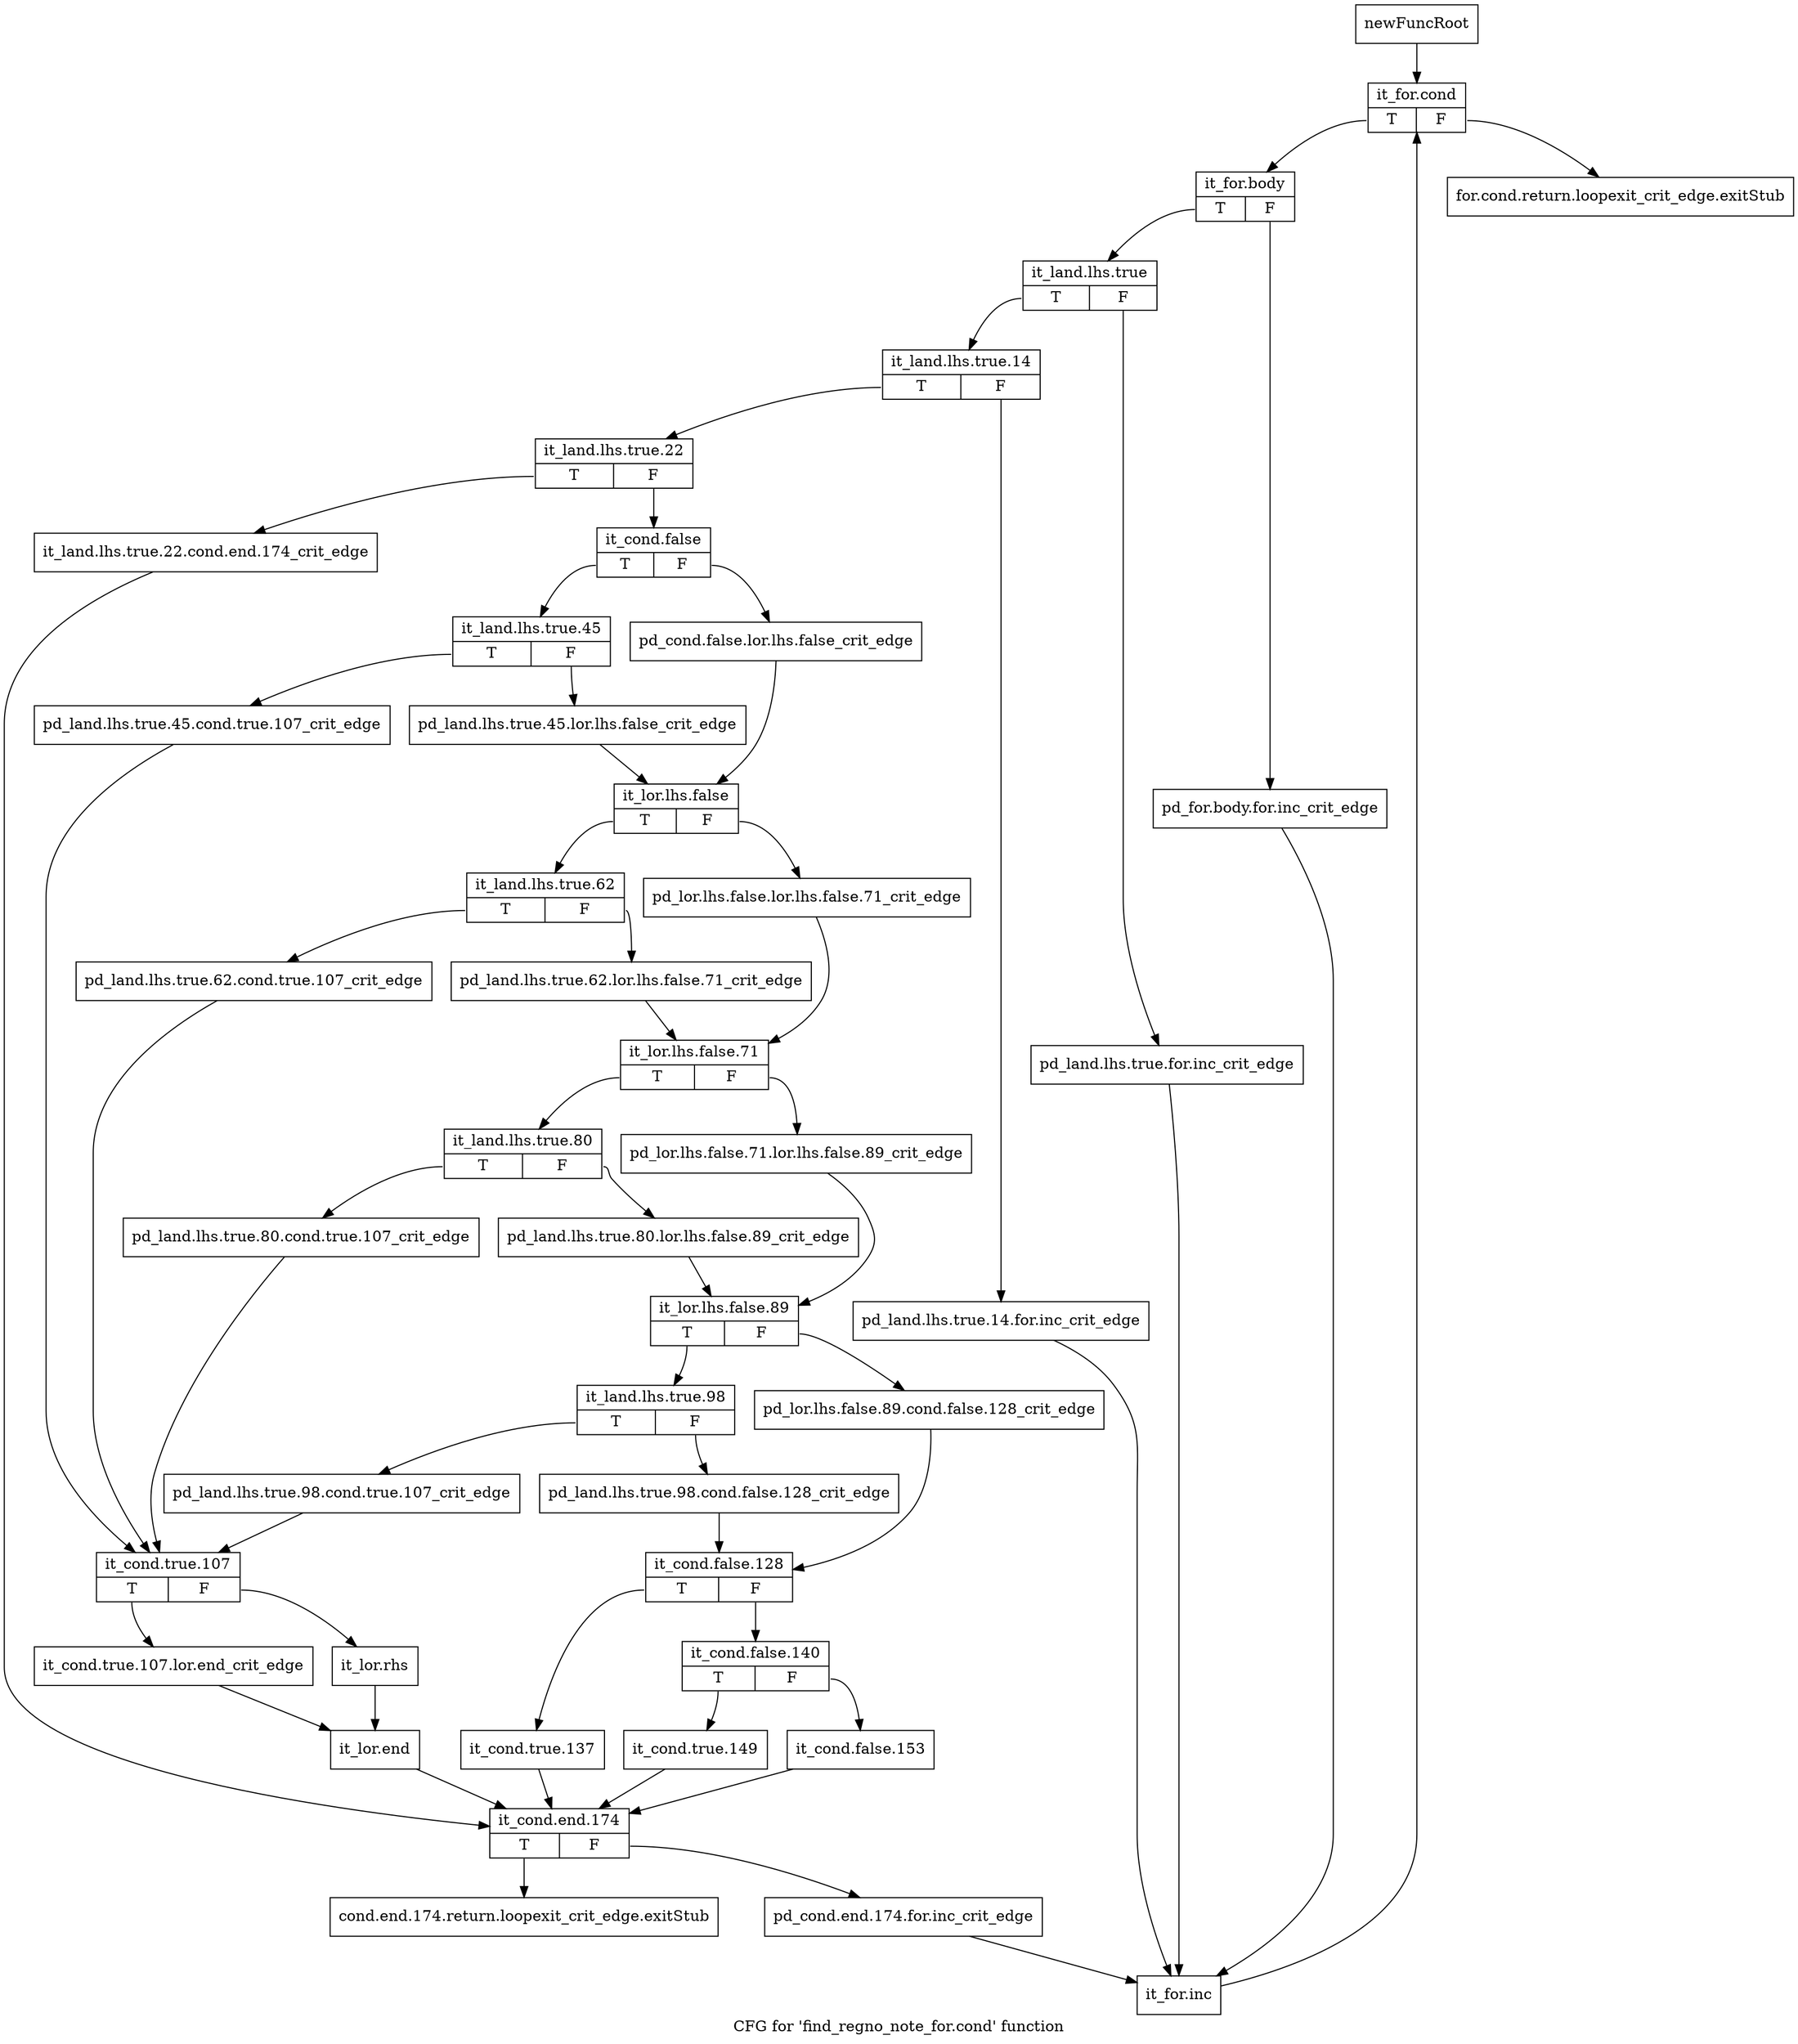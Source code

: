 digraph "CFG for 'find_regno_note_for.cond' function" {
	label="CFG for 'find_regno_note_for.cond' function";

	Node0xc0e98a0 [shape=record,label="{newFuncRoot}"];
	Node0xc0e98a0 -> Node0xc0f3570;
	Node0xc0f34d0 [shape=record,label="{for.cond.return.loopexit_crit_edge.exitStub}"];
	Node0xc0f3520 [shape=record,label="{cond.end.174.return.loopexit_crit_edge.exitStub}"];
	Node0xc0f3570 [shape=record,label="{it_for.cond|{<s0>T|<s1>F}}"];
	Node0xc0f3570:s0 -> Node0xc0f35c0;
	Node0xc0f3570:s1 -> Node0xc0f34d0;
	Node0xc0f35c0 [shape=record,label="{it_for.body|{<s0>T|<s1>F}}"];
	Node0xc0f35c0:s0 -> Node0xc0f3660;
	Node0xc0f35c0:s1 -> Node0xc0f3610;
	Node0xc0f3610 [shape=record,label="{pd_for.body.for.inc_crit_edge}"];
	Node0xc0f3610 -> Node0xc0f41f0;
	Node0xc0f3660 [shape=record,label="{it_land.lhs.true|{<s0>T|<s1>F}}"];
	Node0xc0f3660:s0 -> Node0xc0f3700;
	Node0xc0f3660:s1 -> Node0xc0f36b0;
	Node0xc0f36b0 [shape=record,label="{pd_land.lhs.true.for.inc_crit_edge}"];
	Node0xc0f36b0 -> Node0xc0f41f0;
	Node0xc0f3700 [shape=record,label="{it_land.lhs.true.14|{<s0>T|<s1>F}}"];
	Node0xc0f3700:s0 -> Node0xc0f37a0;
	Node0xc0f3700:s1 -> Node0xc0f3750;
	Node0xc0f3750 [shape=record,label="{pd_land.lhs.true.14.for.inc_crit_edge}"];
	Node0xc0f3750 -> Node0xc0f41f0;
	Node0xc0f37a0 [shape=record,label="{it_land.lhs.true.22|{<s0>T|<s1>F}}"];
	Node0xc0f37a0:s0 -> Node0xc0f4100;
	Node0xc0f37a0:s1 -> Node0xc0f37f0;
	Node0xc0f37f0 [shape=record,label="{it_cond.false|{<s0>T|<s1>F}}"];
	Node0xc0f37f0:s0 -> Node0xc0f3890;
	Node0xc0f37f0:s1 -> Node0xc0f3840;
	Node0xc0f3840 [shape=record,label="{pd_cond.false.lor.lhs.false_crit_edge}"];
	Node0xc0f3840 -> Node0xc0f3930;
	Node0xc0f3890 [shape=record,label="{it_land.lhs.true.45|{<s0>T|<s1>F}}"];
	Node0xc0f3890:s0 -> Node0xc0f3f70;
	Node0xc0f3890:s1 -> Node0xc0f38e0;
	Node0xc0f38e0 [shape=record,label="{pd_land.lhs.true.45.lor.lhs.false_crit_edge}"];
	Node0xc0f38e0 -> Node0xc0f3930;
	Node0xc0f3930 [shape=record,label="{it_lor.lhs.false|{<s0>T|<s1>F}}"];
	Node0xc0f3930:s0 -> Node0xc0f39d0;
	Node0xc0f3930:s1 -> Node0xc0f3980;
	Node0xc0f3980 [shape=record,label="{pd_lor.lhs.false.lor.lhs.false.71_crit_edge}"];
	Node0xc0f3980 -> Node0xc0f3a70;
	Node0xc0f39d0 [shape=record,label="{it_land.lhs.true.62|{<s0>T|<s1>F}}"];
	Node0xc0f39d0:s0 -> Node0xc0f3f20;
	Node0xc0f39d0:s1 -> Node0xc0f3a20;
	Node0xc0f3a20 [shape=record,label="{pd_land.lhs.true.62.lor.lhs.false.71_crit_edge}"];
	Node0xc0f3a20 -> Node0xc0f3a70;
	Node0xc0f3a70 [shape=record,label="{it_lor.lhs.false.71|{<s0>T|<s1>F}}"];
	Node0xc0f3a70:s0 -> Node0xc0f3b10;
	Node0xc0f3a70:s1 -> Node0xc0f3ac0;
	Node0xc0f3ac0 [shape=record,label="{pd_lor.lhs.false.71.lor.lhs.false.89_crit_edge}"];
	Node0xc0f3ac0 -> Node0xc0f3bb0;
	Node0xc0f3b10 [shape=record,label="{it_land.lhs.true.80|{<s0>T|<s1>F}}"];
	Node0xc0f3b10:s0 -> Node0xc0f3ed0;
	Node0xc0f3b10:s1 -> Node0xc0f3b60;
	Node0xc0f3b60 [shape=record,label="{pd_land.lhs.true.80.lor.lhs.false.89_crit_edge}"];
	Node0xc0f3b60 -> Node0xc0f3bb0;
	Node0xc0f3bb0 [shape=record,label="{it_lor.lhs.false.89|{<s0>T|<s1>F}}"];
	Node0xc0f3bb0:s0 -> Node0xc0f3c50;
	Node0xc0f3bb0:s1 -> Node0xc0f3c00;
	Node0xc0f3c00 [shape=record,label="{pd_lor.lhs.false.89.cond.false.128_crit_edge}"];
	Node0xc0f3c00 -> Node0xc0f3cf0;
	Node0xc0f3c50 [shape=record,label="{it_land.lhs.true.98|{<s0>T|<s1>F}}"];
	Node0xc0f3c50:s0 -> Node0xc0f3e80;
	Node0xc0f3c50:s1 -> Node0xc0f3ca0;
	Node0xc0f3ca0 [shape=record,label="{pd_land.lhs.true.98.cond.false.128_crit_edge}"];
	Node0xc0f3ca0 -> Node0xc0f3cf0;
	Node0xc0f3cf0 [shape=record,label="{it_cond.false.128|{<s0>T|<s1>F}}"];
	Node0xc0f3cf0:s0 -> Node0xc0f3e30;
	Node0xc0f3cf0:s1 -> Node0xc0f3d40;
	Node0xc0f3d40 [shape=record,label="{it_cond.false.140|{<s0>T|<s1>F}}"];
	Node0xc0f3d40:s0 -> Node0xc0f3de0;
	Node0xc0f3d40:s1 -> Node0xc0f3d90;
	Node0xc0f3d90 [shape=record,label="{it_cond.false.153}"];
	Node0xc0f3d90 -> Node0xc0f4150;
	Node0xc0f3de0 [shape=record,label="{it_cond.true.149}"];
	Node0xc0f3de0 -> Node0xc0f4150;
	Node0xc0f3e30 [shape=record,label="{it_cond.true.137}"];
	Node0xc0f3e30 -> Node0xc0f4150;
	Node0xc0f3e80 [shape=record,label="{pd_land.lhs.true.98.cond.true.107_crit_edge}"];
	Node0xc0f3e80 -> Node0xc0f3fc0;
	Node0xc0f3ed0 [shape=record,label="{pd_land.lhs.true.80.cond.true.107_crit_edge}"];
	Node0xc0f3ed0 -> Node0xc0f3fc0;
	Node0xc0f3f20 [shape=record,label="{pd_land.lhs.true.62.cond.true.107_crit_edge}"];
	Node0xc0f3f20 -> Node0xc0f3fc0;
	Node0xc0f3f70 [shape=record,label="{pd_land.lhs.true.45.cond.true.107_crit_edge}"];
	Node0xc0f3f70 -> Node0xc0f3fc0;
	Node0xc0f3fc0 [shape=record,label="{it_cond.true.107|{<s0>T|<s1>F}}"];
	Node0xc0f3fc0:s0 -> Node0xc0f4060;
	Node0xc0f3fc0:s1 -> Node0xc0f4010;
	Node0xc0f4010 [shape=record,label="{it_lor.rhs}"];
	Node0xc0f4010 -> Node0xc0f40b0;
	Node0xc0f4060 [shape=record,label="{it_cond.true.107.lor.end_crit_edge}"];
	Node0xc0f4060 -> Node0xc0f40b0;
	Node0xc0f40b0 [shape=record,label="{it_lor.end}"];
	Node0xc0f40b0 -> Node0xc0f4150;
	Node0xc0f4100 [shape=record,label="{it_land.lhs.true.22.cond.end.174_crit_edge}"];
	Node0xc0f4100 -> Node0xc0f4150;
	Node0xc0f4150 [shape=record,label="{it_cond.end.174|{<s0>T|<s1>F}}"];
	Node0xc0f4150:s0 -> Node0xc0f3520;
	Node0xc0f4150:s1 -> Node0xc0f41a0;
	Node0xc0f41a0 [shape=record,label="{pd_cond.end.174.for.inc_crit_edge}"];
	Node0xc0f41a0 -> Node0xc0f41f0;
	Node0xc0f41f0 [shape=record,label="{it_for.inc}"];
	Node0xc0f41f0 -> Node0xc0f3570;
}

